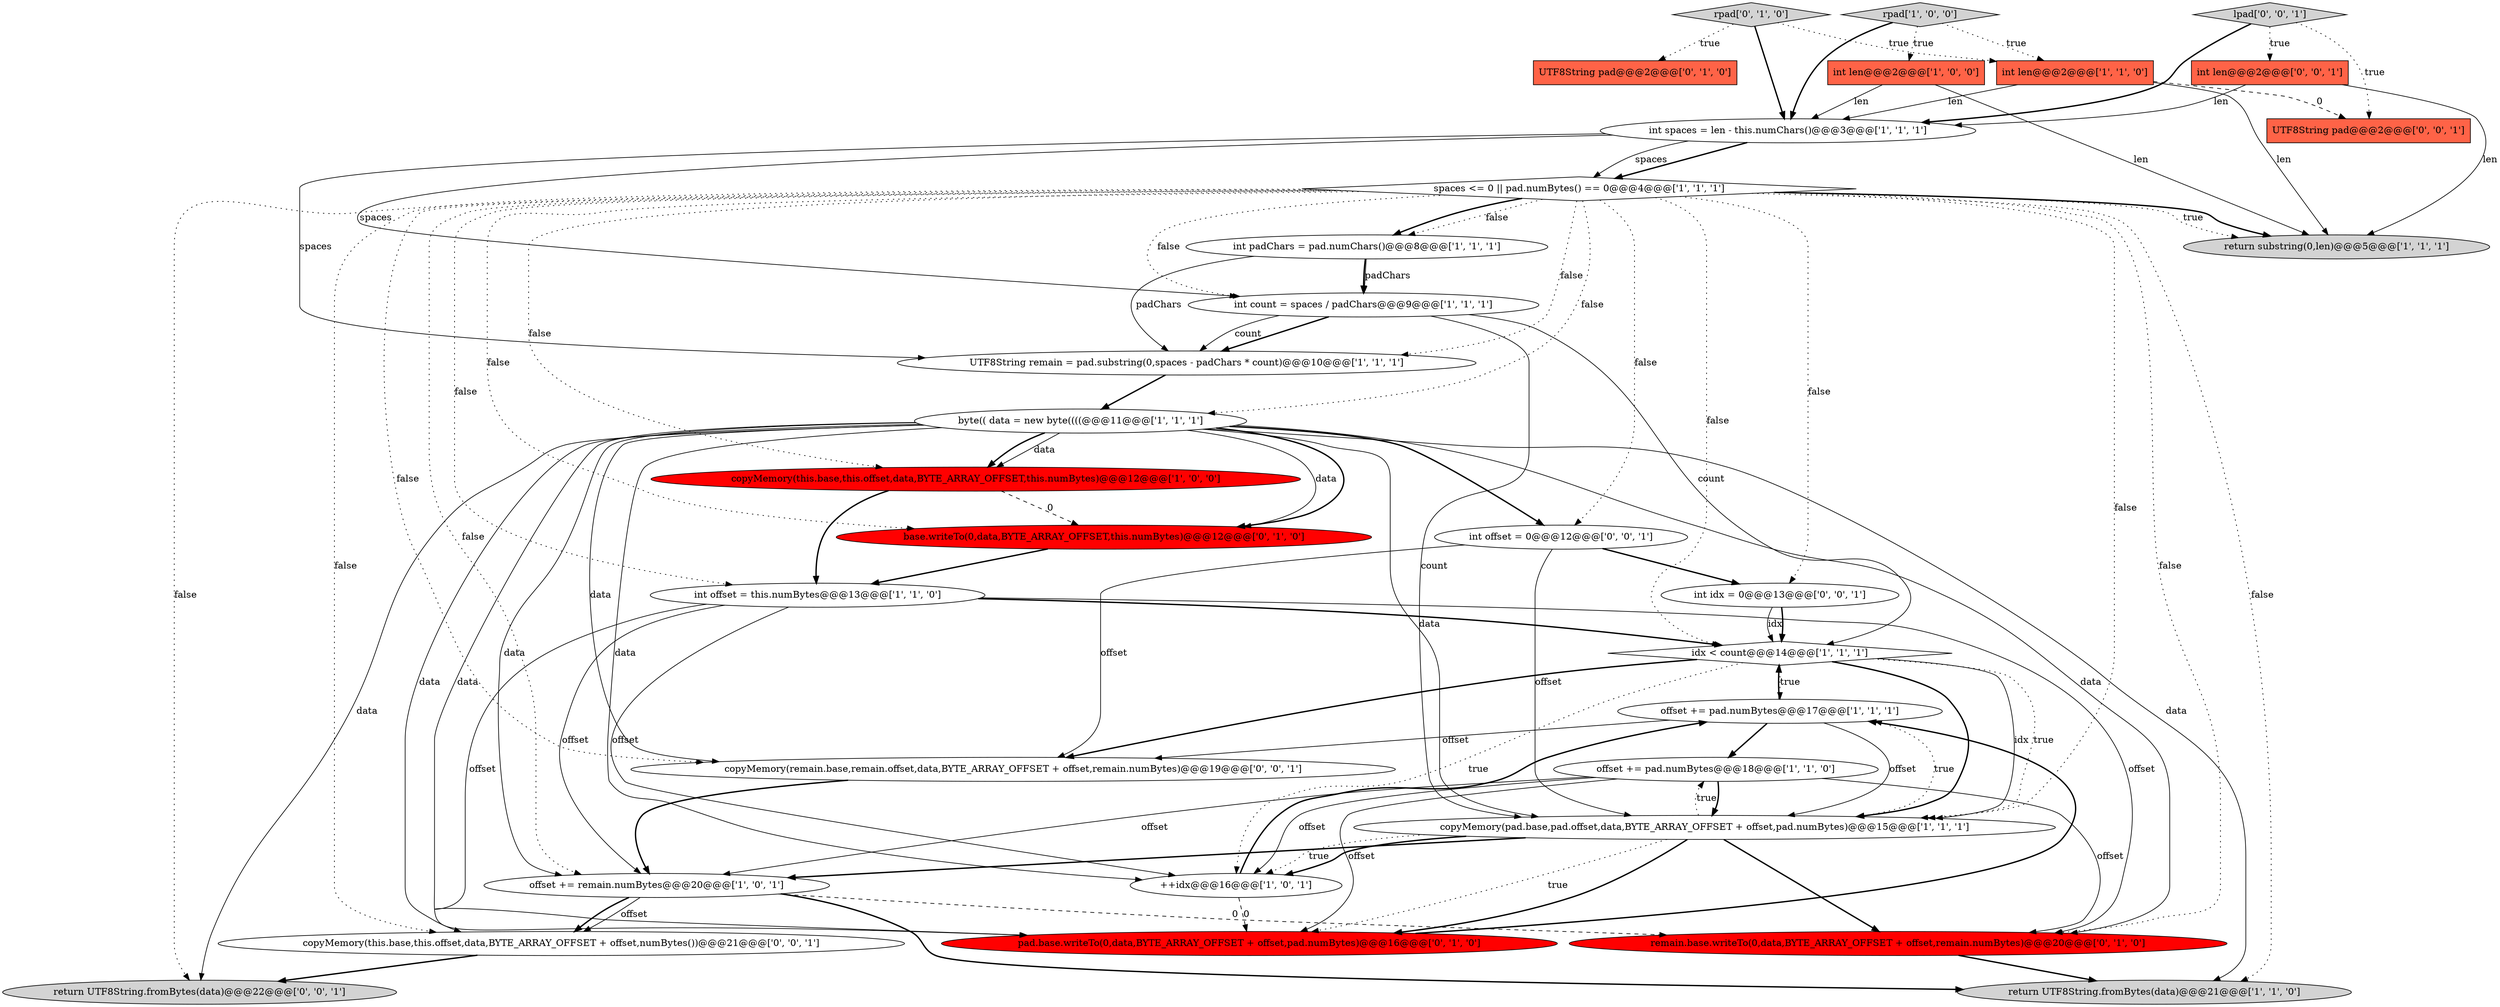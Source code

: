 digraph {
10 [style = filled, label = "int len@@@2@@@['1', '0', '0']", fillcolor = tomato, shape = box image = "AAA0AAABBB1BBB"];
27 [style = filled, label = "copyMemory(this.base,this.offset,data,BYTE_ARRAY_OFFSET + offset,numBytes())@@@21@@@['0', '0', '1']", fillcolor = white, shape = ellipse image = "AAA0AAABBB3BBB"];
8 [style = filled, label = "int padChars = pad.numChars()@@@8@@@['1', '1', '1']", fillcolor = white, shape = ellipse image = "AAA0AAABBB1BBB"];
23 [style = filled, label = "rpad['0', '1', '0']", fillcolor = lightgray, shape = diamond image = "AAA0AAABBB2BBB"];
25 [style = filled, label = "copyMemory(remain.base,remain.offset,data,BYTE_ARRAY_OFFSET + offset,remain.numBytes)@@@19@@@['0', '0', '1']", fillcolor = white, shape = ellipse image = "AAA0AAABBB3BBB"];
11 [style = filled, label = "int spaces = len - this.numChars()@@@3@@@['1', '1', '1']", fillcolor = white, shape = ellipse image = "AAA0AAABBB1BBB"];
30 [style = filled, label = "int idx = 0@@@13@@@['0', '0', '1']", fillcolor = white, shape = ellipse image = "AAA0AAABBB3BBB"];
2 [style = filled, label = "return substring(0,len)@@@5@@@['1', '1', '1']", fillcolor = lightgray, shape = ellipse image = "AAA0AAABBB1BBB"];
6 [style = filled, label = "offset += pad.numBytes@@@18@@@['1', '1', '0']", fillcolor = white, shape = ellipse image = "AAA0AAABBB1BBB"];
26 [style = filled, label = "int len@@@2@@@['0', '0', '1']", fillcolor = tomato, shape = box image = "AAA0AAABBB3BBB"];
31 [style = filled, label = "return UTF8String.fromBytes(data)@@@22@@@['0', '0', '1']", fillcolor = lightgray, shape = ellipse image = "AAA0AAABBB3BBB"];
20 [style = filled, label = "remain.base.writeTo(0,data,BYTE_ARRAY_OFFSET + offset,remain.numBytes)@@@20@@@['0', '1', '0']", fillcolor = red, shape = ellipse image = "AAA1AAABBB2BBB"];
12 [style = filled, label = "int len@@@2@@@['1', '1', '0']", fillcolor = tomato, shape = box image = "AAA0AAABBB1BBB"];
9 [style = filled, label = "offset += pad.numBytes@@@17@@@['1', '1', '1']", fillcolor = white, shape = ellipse image = "AAA0AAABBB1BBB"];
24 [style = filled, label = "int offset = 0@@@12@@@['0', '0', '1']", fillcolor = white, shape = ellipse image = "AAA0AAABBB3BBB"];
0 [style = filled, label = "idx < count@@@14@@@['1', '1', '1']", fillcolor = white, shape = diamond image = "AAA0AAABBB1BBB"];
15 [style = filled, label = "UTF8String remain = pad.substring(0,spaces - padChars * count)@@@10@@@['1', '1', '1']", fillcolor = white, shape = ellipse image = "AAA0AAABBB1BBB"];
19 [style = filled, label = "UTF8String pad@@@2@@@['0', '1', '0']", fillcolor = tomato, shape = box image = "AAA0AAABBB2BBB"];
17 [style = filled, label = "offset += remain.numBytes@@@20@@@['1', '0', '1']", fillcolor = white, shape = ellipse image = "AAA0AAABBB1BBB"];
21 [style = filled, label = "base.writeTo(0,data,BYTE_ARRAY_OFFSET,this.numBytes)@@@12@@@['0', '1', '0']", fillcolor = red, shape = ellipse image = "AAA1AAABBB2BBB"];
29 [style = filled, label = "lpad['0', '0', '1']", fillcolor = lightgray, shape = diamond image = "AAA0AAABBB3BBB"];
14 [style = filled, label = "++idx@@@16@@@['1', '0', '1']", fillcolor = white, shape = ellipse image = "AAA0AAABBB1BBB"];
13 [style = filled, label = "spaces <= 0 || pad.numBytes() == 0@@@4@@@['1', '1', '1']", fillcolor = white, shape = diamond image = "AAA0AAABBB1BBB"];
5 [style = filled, label = "return UTF8String.fromBytes(data)@@@21@@@['1', '1', '0']", fillcolor = lightgray, shape = ellipse image = "AAA0AAABBB1BBB"];
18 [style = filled, label = "copyMemory(this.base,this.offset,data,BYTE_ARRAY_OFFSET,this.numBytes)@@@12@@@['1', '0', '0']", fillcolor = red, shape = ellipse image = "AAA1AAABBB1BBB"];
1 [style = filled, label = "copyMemory(pad.base,pad.offset,data,BYTE_ARRAY_OFFSET + offset,pad.numBytes)@@@15@@@['1', '1', '1']", fillcolor = white, shape = ellipse image = "AAA0AAABBB1BBB"];
16 [style = filled, label = "int offset = this.numBytes@@@13@@@['1', '1', '0']", fillcolor = white, shape = ellipse image = "AAA0AAABBB1BBB"];
7 [style = filled, label = "int count = spaces / padChars@@@9@@@['1', '1', '1']", fillcolor = white, shape = ellipse image = "AAA0AAABBB1BBB"];
28 [style = filled, label = "UTF8String pad@@@2@@@['0', '0', '1']", fillcolor = tomato, shape = box image = "AAA0AAABBB3BBB"];
3 [style = filled, label = "byte(( data = new byte((((@@@11@@@['1', '1', '1']", fillcolor = white, shape = ellipse image = "AAA0AAABBB1BBB"];
4 [style = filled, label = "rpad['1', '0', '0']", fillcolor = lightgray, shape = diamond image = "AAA0AAABBB1BBB"];
22 [style = filled, label = "pad.base.writeTo(0,data,BYTE_ARRAY_OFFSET + offset,pad.numBytes)@@@16@@@['0', '1', '0']", fillcolor = red, shape = ellipse image = "AAA1AAABBB2BBB"];
3->17 [style = solid, label="data"];
16->0 [style = bold, label=""];
3->24 [style = bold, label=""];
13->25 [style = dotted, label="false"];
24->25 [style = solid, label="offset"];
1->20 [style = bold, label=""];
29->26 [style = dotted, label="true"];
8->7 [style = solid, label="padChars"];
9->6 [style = bold, label=""];
24->30 [style = bold, label=""];
3->18 [style = bold, label=""];
17->20 [style = dashed, label="0"];
0->25 [style = bold, label=""];
18->21 [style = dashed, label="0"];
6->14 [style = solid, label="offset"];
11->13 [style = bold, label=""];
7->1 [style = solid, label="count"];
21->16 [style = bold, label=""];
1->6 [style = dotted, label="true"];
14->9 [style = bold, label=""];
13->31 [style = dotted, label="false"];
17->27 [style = bold, label=""];
24->1 [style = solid, label="offset"];
13->7 [style = dotted, label="false"];
13->27 [style = dotted, label="false"];
11->15 [style = solid, label="spaces"];
17->5 [style = bold, label=""];
13->8 [style = dotted, label="false"];
13->30 [style = dotted, label="false"];
6->20 [style = solid, label="offset"];
3->1 [style = solid, label="data"];
12->11 [style = solid, label="len"];
6->22 [style = solid, label="offset"];
3->22 [style = solid, label="data"];
22->9 [style = bold, label=""];
1->22 [style = dotted, label="true"];
27->31 [style = bold, label=""];
14->22 [style = dashed, label="0"];
3->25 [style = solid, label="data"];
7->0 [style = solid, label="count"];
13->5 [style = dotted, label="false"];
23->19 [style = dotted, label="true"];
0->1 [style = solid, label="idx"];
1->17 [style = bold, label=""];
3->21 [style = solid, label="data"];
11->7 [style = solid, label="spaces"];
3->20 [style = solid, label="data"];
26->11 [style = solid, label="len"];
13->3 [style = dotted, label="false"];
0->14 [style = dotted, label="true"];
26->2 [style = solid, label="len"];
13->20 [style = dotted, label="false"];
16->17 [style = solid, label="offset"];
17->27 [style = solid, label="offset"];
29->11 [style = bold, label=""];
11->13 [style = solid, label="spaces"];
4->10 [style = dotted, label="true"];
13->15 [style = dotted, label="false"];
30->0 [style = solid, label="idx"];
15->3 [style = bold, label=""];
10->2 [style = solid, label="len"];
25->17 [style = bold, label=""];
13->2 [style = dotted, label="true"];
13->0 [style = dotted, label="false"];
6->1 [style = bold, label=""];
13->1 [style = dotted, label="false"];
29->28 [style = dotted, label="true"];
0->1 [style = bold, label=""];
1->9 [style = dotted, label="true"];
6->17 [style = solid, label="offset"];
7->15 [style = bold, label=""];
3->21 [style = bold, label=""];
30->0 [style = bold, label=""];
23->11 [style = bold, label=""];
4->12 [style = dotted, label="true"];
10->11 [style = solid, label="len"];
0->9 [style = dotted, label="true"];
0->1 [style = dotted, label="true"];
13->2 [style = bold, label=""];
18->16 [style = bold, label=""];
3->31 [style = solid, label="data"];
3->27 [style = solid, label="data"];
9->0 [style = bold, label=""];
16->14 [style = solid, label="offset"];
13->24 [style = dotted, label="false"];
16->20 [style = solid, label="offset"];
16->22 [style = solid, label="offset"];
13->18 [style = dotted, label="false"];
1->14 [style = dotted, label="true"];
8->15 [style = solid, label="padChars"];
8->7 [style = bold, label=""];
20->5 [style = bold, label=""];
3->5 [style = solid, label="data"];
1->22 [style = bold, label=""];
3->14 [style = solid, label="data"];
13->17 [style = dotted, label="false"];
12->28 [style = dashed, label="0"];
9->1 [style = solid, label="offset"];
13->16 [style = dotted, label="false"];
13->21 [style = dotted, label="false"];
1->14 [style = bold, label=""];
7->15 [style = solid, label="count"];
13->8 [style = bold, label=""];
23->12 [style = dotted, label="true"];
4->11 [style = bold, label=""];
9->25 [style = solid, label="offset"];
3->18 [style = solid, label="data"];
12->2 [style = solid, label="len"];
}
